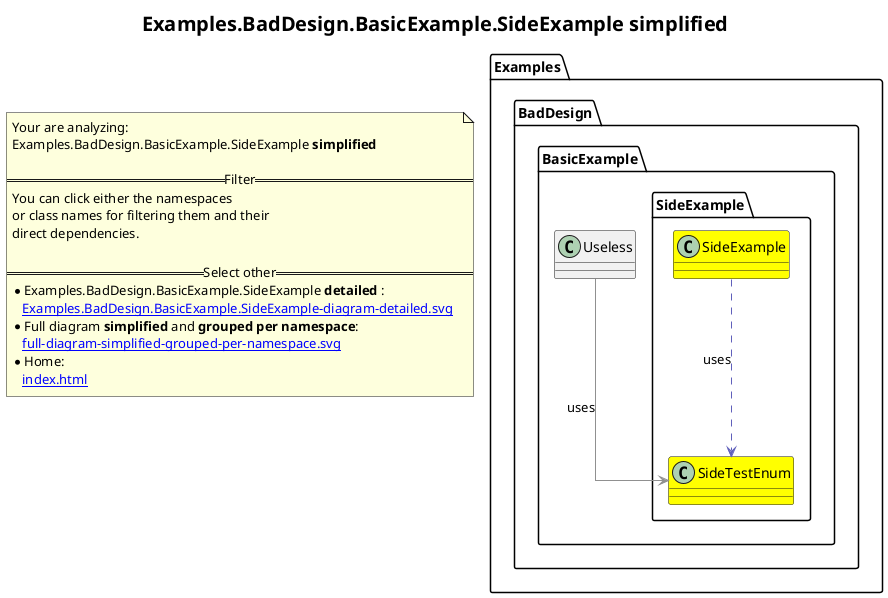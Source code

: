 @startuml
skinparam linetype ortho
title <size:20>Examples.BadDesign.BasicExample.SideExample **simplified** </size>
note "Your are analyzing:\nExamples.BadDesign.BasicExample.SideExample **simplified** \n\n==Filter==\nYou can click either the namespaces \nor class names for filtering them and their\ndirect dependencies.\n\n==Select other==\n* Examples.BadDesign.BasicExample.SideExample **detailed** :\n   [[Examples.BadDesign.BasicExample.SideExample-diagram-detailed.svg]]\n* Full diagram **simplified** and **grouped per namespace**:\n   [[full-diagram-simplified-grouped-per-namespace.svg]]\n* Home:\n   [[index.html]]" as FloatingNote
    class Examples.BadDesign.BasicExample.Useless [[Examples.BadDesign.BasicExample.Useless-diagram-simplified.svg]]  {
    }
      class Examples.BadDesign.BasicExample.SideExample.SideExample [[Examples.BadDesign.BasicExample.SideExample.SideExample-diagram-simplified.svg]] #yellow {
      }
      class Examples.BadDesign.BasicExample.SideExample.SideTestEnum [[Examples.BadDesign.BasicExample.SideExample.SideTestEnum-diagram-simplified.svg]] #yellow {
      }
 ' *************************************** 
 ' *************************************** 
 ' *************************************** 
' Class relations extracted from namespace:
' Examples.BadDesign.BasicExample
Examples.BadDesign.BasicExample.Useless -[#909090]-> Examples.BadDesign.BasicExample.SideExample.SideTestEnum  : uses 
' Class relations extracted from namespace:
' Examples.BadDesign.BasicExample.SideExample
Examples.BadDesign.BasicExample.SideExample.SideExample .[#6060BB].> Examples.BadDesign.BasicExample.SideExample.SideTestEnum  : uses 
@enduml